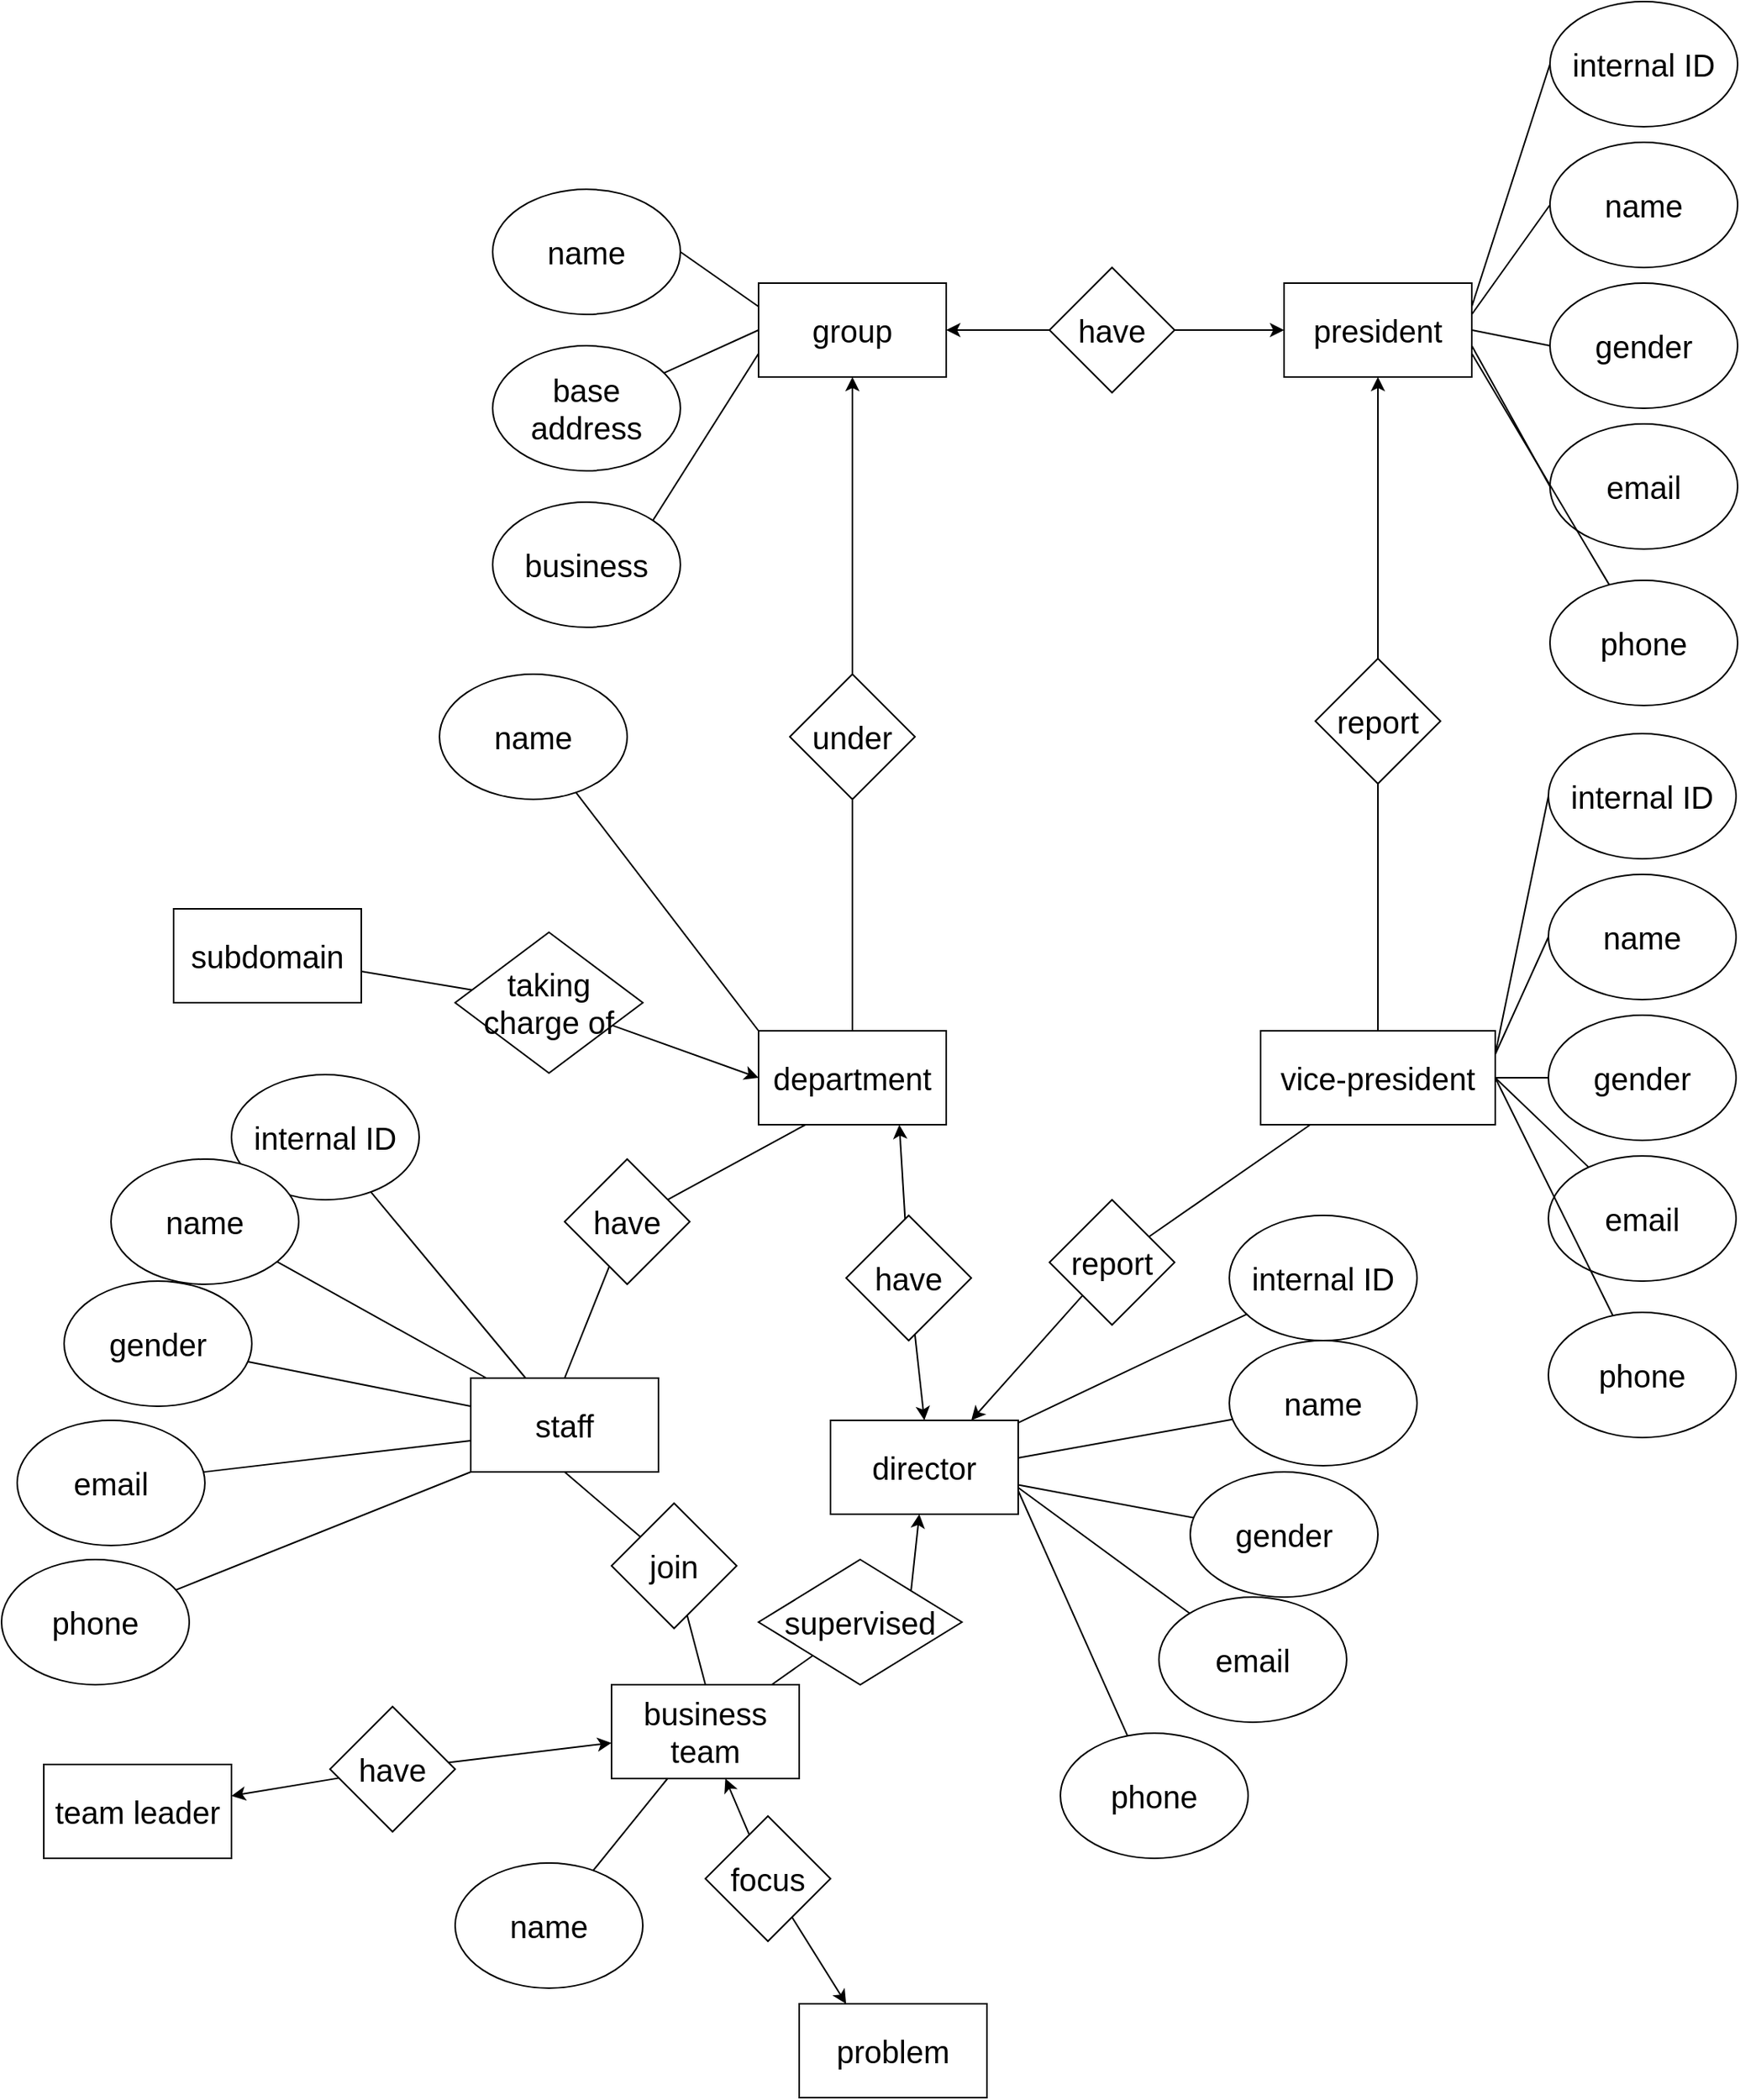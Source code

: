 <mxfile version="16.6.7" type="github">
  <diagram id="R2lEEEUBdFMjLlhIrx00" name="Page-1">
    <mxGraphModel dx="2305" dy="2092" grid="1" gridSize="10" guides="1" tooltips="1" connect="1" arrows="1" fold="1" page="1" pageScale="1" pageWidth="850" pageHeight="1100" math="0" shadow="0" extFonts="Permanent Marker^https://fonts.googleapis.com/css?family=Permanent+Marker">
      <root>
        <mxCell id="0" />
        <mxCell id="1" parent="0" />
        <mxCell id="hiLSk8dGG2SegRsiDta0-1" value="&lt;font style=&quot;font-size: 20px&quot;&gt;group&lt;/font&gt;" style="rounded=0;whiteSpace=wrap;html=1;" vertex="1" parent="1">
          <mxGeometry x="64" y="90" width="120" height="60" as="geometry" />
        </mxCell>
        <mxCell id="hiLSk8dGG2SegRsiDta0-2" value="president" style="rounded=0;whiteSpace=wrap;html=1;fontSize=20;" vertex="1" parent="1">
          <mxGeometry x="400" y="90" width="120" height="60" as="geometry" />
        </mxCell>
        <mxCell id="hiLSk8dGG2SegRsiDta0-3" value="vice-president" style="rounded=0;whiteSpace=wrap;html=1;fontSize=20;" vertex="1" parent="1">
          <mxGeometry x="385" y="568" width="150" height="60" as="geometry" />
        </mxCell>
        <mxCell id="hiLSk8dGG2SegRsiDta0-6" style="edgeStyle=none;rounded=0;orthogonalLoop=1;jettySize=auto;html=1;exitX=1;exitY=0.5;exitDx=0;exitDy=0;entryX=0;entryY=0.25;entryDx=0;entryDy=0;fontSize=20;strokeColor=default;endArrow=none;endFill=0;" edge="1" parent="1" source="hiLSk8dGG2SegRsiDta0-4" target="hiLSk8dGG2SegRsiDta0-1">
          <mxGeometry relative="1" as="geometry" />
        </mxCell>
        <mxCell id="hiLSk8dGG2SegRsiDta0-4" value="name" style="ellipse;whiteSpace=wrap;html=1;fontSize=20;" vertex="1" parent="1">
          <mxGeometry x="-106" y="30" width="120" height="80" as="geometry" />
        </mxCell>
        <mxCell id="hiLSk8dGG2SegRsiDta0-8" style="edgeStyle=none;rounded=0;orthogonalLoop=1;jettySize=auto;html=1;entryX=0;entryY=0.5;entryDx=0;entryDy=0;fontSize=20;endArrow=none;endFill=0;strokeColor=default;" edge="1" parent="1" source="hiLSk8dGG2SegRsiDta0-7" target="hiLSk8dGG2SegRsiDta0-1">
          <mxGeometry relative="1" as="geometry" />
        </mxCell>
        <mxCell id="hiLSk8dGG2SegRsiDta0-7" value="base address" style="ellipse;whiteSpace=wrap;html=1;fontSize=20;" vertex="1" parent="1">
          <mxGeometry x="-106" y="130" width="120" height="80" as="geometry" />
        </mxCell>
        <mxCell id="hiLSk8dGG2SegRsiDta0-10" style="edgeStyle=none;rounded=0;orthogonalLoop=1;jettySize=auto;html=1;exitX=1;exitY=0;exitDx=0;exitDy=0;entryX=0;entryY=0.75;entryDx=0;entryDy=0;fontSize=20;endArrow=none;endFill=0;strokeColor=default;" edge="1" parent="1" source="hiLSk8dGG2SegRsiDta0-9" target="hiLSk8dGG2SegRsiDta0-1">
          <mxGeometry relative="1" as="geometry" />
        </mxCell>
        <mxCell id="hiLSk8dGG2SegRsiDta0-9" value="business" style="ellipse;whiteSpace=wrap;html=1;fontSize=20;" vertex="1" parent="1">
          <mxGeometry x="-106" y="230" width="120" height="80" as="geometry" />
        </mxCell>
        <mxCell id="hiLSk8dGG2SegRsiDta0-16" style="edgeStyle=none;rounded=0;orthogonalLoop=1;jettySize=auto;html=1;exitX=0;exitY=0.5;exitDx=0;exitDy=0;entryX=1;entryY=0.25;entryDx=0;entryDy=0;fontSize=20;endArrow=none;endFill=0;strokeColor=default;" edge="1" parent="1" source="hiLSk8dGG2SegRsiDta0-11" target="hiLSk8dGG2SegRsiDta0-2">
          <mxGeometry relative="1" as="geometry" />
        </mxCell>
        <mxCell id="hiLSk8dGG2SegRsiDta0-11" value="internal ID" style="ellipse;whiteSpace=wrap;html=1;fontSize=20;" vertex="1" parent="1">
          <mxGeometry x="570" y="-90" width="120" height="80" as="geometry" />
        </mxCell>
        <mxCell id="hiLSk8dGG2SegRsiDta0-17" style="edgeStyle=none;rounded=0;orthogonalLoop=1;jettySize=auto;html=1;exitX=0;exitY=0.5;exitDx=0;exitDy=0;fontSize=20;endArrow=none;endFill=0;strokeColor=default;" edge="1" parent="1" source="hiLSk8dGG2SegRsiDta0-12">
          <mxGeometry relative="1" as="geometry">
            <mxPoint x="520" y="110" as="targetPoint" />
          </mxGeometry>
        </mxCell>
        <mxCell id="hiLSk8dGG2SegRsiDta0-12" value="name" style="ellipse;whiteSpace=wrap;html=1;fontSize=20;" vertex="1" parent="1">
          <mxGeometry x="570" width="120" height="80" as="geometry" />
        </mxCell>
        <mxCell id="hiLSk8dGG2SegRsiDta0-18" style="edgeStyle=none;rounded=0;orthogonalLoop=1;jettySize=auto;html=1;exitX=0;exitY=0.5;exitDx=0;exitDy=0;fontSize=20;endArrow=none;endFill=0;strokeColor=default;" edge="1" parent="1" source="hiLSk8dGG2SegRsiDta0-13">
          <mxGeometry relative="1" as="geometry">
            <mxPoint x="520" y="120" as="targetPoint" />
          </mxGeometry>
        </mxCell>
        <mxCell id="hiLSk8dGG2SegRsiDta0-13" value="gender" style="ellipse;whiteSpace=wrap;html=1;fontSize=20;" vertex="1" parent="1">
          <mxGeometry x="570" y="90" width="120" height="80" as="geometry" />
        </mxCell>
        <mxCell id="hiLSk8dGG2SegRsiDta0-19" style="edgeStyle=none;rounded=0;orthogonalLoop=1;jettySize=auto;html=1;exitX=0;exitY=0.5;exitDx=0;exitDy=0;fontSize=20;endArrow=none;endFill=0;strokeColor=default;" edge="1" parent="1" source="hiLSk8dGG2SegRsiDta0-14">
          <mxGeometry relative="1" as="geometry">
            <mxPoint x="520" y="130" as="targetPoint" />
          </mxGeometry>
        </mxCell>
        <mxCell id="hiLSk8dGG2SegRsiDta0-14" value="email" style="ellipse;whiteSpace=wrap;html=1;fontSize=20;" vertex="1" parent="1">
          <mxGeometry x="570" y="180" width="120" height="80" as="geometry" />
        </mxCell>
        <mxCell id="hiLSk8dGG2SegRsiDta0-20" style="edgeStyle=none;rounded=0;orthogonalLoop=1;jettySize=auto;html=1;fontSize=20;endArrow=none;endFill=0;strokeColor=default;entryX=1;entryY=0.75;entryDx=0;entryDy=0;" edge="1" parent="1" source="hiLSk8dGG2SegRsiDta0-15" target="hiLSk8dGG2SegRsiDta0-2">
          <mxGeometry relative="1" as="geometry">
            <mxPoint x="520" y="140" as="targetPoint" />
          </mxGeometry>
        </mxCell>
        <mxCell id="hiLSk8dGG2SegRsiDta0-15" value="phone" style="ellipse;whiteSpace=wrap;html=1;fontSize=20;" vertex="1" parent="1">
          <mxGeometry x="570" y="280" width="120" height="80" as="geometry" />
        </mxCell>
        <mxCell id="hiLSk8dGG2SegRsiDta0-26" style="edgeStyle=none;rounded=0;orthogonalLoop=1;jettySize=auto;html=1;exitX=0;exitY=0.5;exitDx=0;exitDy=0;entryX=1;entryY=0.25;entryDx=0;entryDy=0;fontSize=20;endArrow=none;endFill=0;strokeColor=default;" edge="1" parent="1" source="hiLSk8dGG2SegRsiDta0-21" target="hiLSk8dGG2SegRsiDta0-3">
          <mxGeometry relative="1" as="geometry" />
        </mxCell>
        <mxCell id="hiLSk8dGG2SegRsiDta0-21" value="internal ID" style="ellipse;whiteSpace=wrap;html=1;fontSize=20;" vertex="1" parent="1">
          <mxGeometry x="569" y="378" width="120" height="80" as="geometry" />
        </mxCell>
        <mxCell id="hiLSk8dGG2SegRsiDta0-27" style="edgeStyle=none;rounded=0;orthogonalLoop=1;jettySize=auto;html=1;exitX=0;exitY=0.5;exitDx=0;exitDy=0;fontSize=20;endArrow=none;endFill=0;strokeColor=default;entryX=1;entryY=0.25;entryDx=0;entryDy=0;" edge="1" parent="1" source="hiLSk8dGG2SegRsiDta0-22" target="hiLSk8dGG2SegRsiDta0-3">
          <mxGeometry relative="1" as="geometry">
            <mxPoint x="540" y="580" as="targetPoint" />
          </mxGeometry>
        </mxCell>
        <mxCell id="hiLSk8dGG2SegRsiDta0-22" value="name" style="ellipse;whiteSpace=wrap;html=1;fontSize=20;" vertex="1" parent="1">
          <mxGeometry x="569" y="468" width="120" height="80" as="geometry" />
        </mxCell>
        <mxCell id="hiLSk8dGG2SegRsiDta0-28" style="edgeStyle=none;rounded=0;orthogonalLoop=1;jettySize=auto;html=1;exitX=0;exitY=0.5;exitDx=0;exitDy=0;entryX=1;entryY=0.5;entryDx=0;entryDy=0;fontSize=20;endArrow=none;endFill=0;strokeColor=default;" edge="1" parent="1" source="hiLSk8dGG2SegRsiDta0-23" target="hiLSk8dGG2SegRsiDta0-3">
          <mxGeometry relative="1" as="geometry" />
        </mxCell>
        <mxCell id="hiLSk8dGG2SegRsiDta0-23" value="gender" style="ellipse;whiteSpace=wrap;html=1;fontSize=20;" vertex="1" parent="1">
          <mxGeometry x="569" y="558" width="120" height="80" as="geometry" />
        </mxCell>
        <mxCell id="hiLSk8dGG2SegRsiDta0-29" style="edgeStyle=none;rounded=0;orthogonalLoop=1;jettySize=auto;html=1;entryX=1;entryY=0.5;entryDx=0;entryDy=0;fontSize=20;endArrow=none;endFill=0;strokeColor=default;" edge="1" parent="1" source="hiLSk8dGG2SegRsiDta0-24" target="hiLSk8dGG2SegRsiDta0-3">
          <mxGeometry relative="1" as="geometry" />
        </mxCell>
        <mxCell id="hiLSk8dGG2SegRsiDta0-24" value="email" style="ellipse;whiteSpace=wrap;html=1;fontSize=20;" vertex="1" parent="1">
          <mxGeometry x="569" y="648" width="120" height="80" as="geometry" />
        </mxCell>
        <mxCell id="hiLSk8dGG2SegRsiDta0-30" style="edgeStyle=none;rounded=0;orthogonalLoop=1;jettySize=auto;html=1;entryX=1;entryY=0.5;entryDx=0;entryDy=0;fontSize=20;endArrow=none;endFill=0;strokeColor=default;" edge="1" parent="1" source="hiLSk8dGG2SegRsiDta0-25" target="hiLSk8dGG2SegRsiDta0-3">
          <mxGeometry relative="1" as="geometry" />
        </mxCell>
        <mxCell id="hiLSk8dGG2SegRsiDta0-25" value="phone" style="ellipse;whiteSpace=wrap;html=1;fontSize=20;" vertex="1" parent="1">
          <mxGeometry x="569" y="748" width="120" height="80" as="geometry" />
        </mxCell>
        <mxCell id="hiLSk8dGG2SegRsiDta0-32" style="edgeStyle=none;rounded=0;orthogonalLoop=1;jettySize=auto;html=1;fontSize=20;endArrow=none;endFill=0;strokeColor=default;" edge="1" parent="1" source="hiLSk8dGG2SegRsiDta0-31" target="hiLSk8dGG2SegRsiDta0-3">
          <mxGeometry relative="1" as="geometry" />
        </mxCell>
        <mxCell id="hiLSk8dGG2SegRsiDta0-34" style="edgeStyle=none;rounded=0;orthogonalLoop=1;jettySize=auto;html=1;entryX=0.5;entryY=1;entryDx=0;entryDy=0;fontSize=20;endArrow=classic;endFill=1;strokeColor=default;" edge="1" parent="1" source="hiLSk8dGG2SegRsiDta0-31" target="hiLSk8dGG2SegRsiDta0-2">
          <mxGeometry relative="1" as="geometry" />
        </mxCell>
        <mxCell id="hiLSk8dGG2SegRsiDta0-31" value="report" style="rhombus;whiteSpace=wrap;html=1;fontSize=20;" vertex="1" parent="1">
          <mxGeometry x="420" y="330" width="80" height="80" as="geometry" />
        </mxCell>
        <mxCell id="hiLSk8dGG2SegRsiDta0-38" style="edgeStyle=none;rounded=0;orthogonalLoop=1;jettySize=auto;html=1;entryX=1;entryY=0.5;entryDx=0;entryDy=0;fontSize=20;endArrow=classic;endFill=1;strokeColor=default;" edge="1" parent="1" source="hiLSk8dGG2SegRsiDta0-35" target="hiLSk8dGG2SegRsiDta0-1">
          <mxGeometry relative="1" as="geometry" />
        </mxCell>
        <mxCell id="hiLSk8dGG2SegRsiDta0-39" style="edgeStyle=none;rounded=0;orthogonalLoop=1;jettySize=auto;html=1;entryX=0;entryY=0.5;entryDx=0;entryDy=0;fontSize=20;endArrow=classic;endFill=1;strokeColor=default;" edge="1" parent="1" source="hiLSk8dGG2SegRsiDta0-35" target="hiLSk8dGG2SegRsiDta0-2">
          <mxGeometry relative="1" as="geometry" />
        </mxCell>
        <mxCell id="hiLSk8dGG2SegRsiDta0-35" value="have" style="rhombus;whiteSpace=wrap;html=1;fontSize=20;" vertex="1" parent="1">
          <mxGeometry x="250" y="80" width="80" height="80" as="geometry" />
        </mxCell>
        <mxCell id="hiLSk8dGG2SegRsiDta0-40" value="department" style="rounded=0;whiteSpace=wrap;html=1;fontSize=20;" vertex="1" parent="1">
          <mxGeometry x="64" y="568" width="120" height="60" as="geometry" />
        </mxCell>
        <mxCell id="hiLSk8dGG2SegRsiDta0-42" value="staff" style="rounded=0;whiteSpace=wrap;html=1;fontSize=20;" vertex="1" parent="1">
          <mxGeometry x="-120" y="790" width="120" height="60" as="geometry" />
        </mxCell>
        <mxCell id="hiLSk8dGG2SegRsiDta0-49" style="edgeStyle=none;rounded=0;orthogonalLoop=1;jettySize=auto;html=1;fontSize=20;endArrow=none;endFill=0;strokeColor=default;" edge="1" parent="1" source="hiLSk8dGG2SegRsiDta0-43" target="hiLSk8dGG2SegRsiDta0-42">
          <mxGeometry relative="1" as="geometry" />
        </mxCell>
        <mxCell id="hiLSk8dGG2SegRsiDta0-43" value="internal ID" style="ellipse;whiteSpace=wrap;html=1;fontSize=20;" vertex="1" parent="1">
          <mxGeometry x="-273" y="596" width="120" height="80" as="geometry" />
        </mxCell>
        <mxCell id="hiLSk8dGG2SegRsiDta0-50" style="edgeStyle=none;rounded=0;orthogonalLoop=1;jettySize=auto;html=1;fontSize=20;endArrow=none;endFill=0;strokeColor=default;" edge="1" parent="1" source="hiLSk8dGG2SegRsiDta0-44">
          <mxGeometry relative="1" as="geometry">
            <mxPoint x="-110" y="790" as="targetPoint" />
          </mxGeometry>
        </mxCell>
        <mxCell id="hiLSk8dGG2SegRsiDta0-44" value="name" style="ellipse;whiteSpace=wrap;html=1;fontSize=20;" vertex="1" parent="1">
          <mxGeometry x="-350" y="650" width="120" height="80" as="geometry" />
        </mxCell>
        <mxCell id="hiLSk8dGG2SegRsiDta0-51" style="edgeStyle=none;rounded=0;orthogonalLoop=1;jettySize=auto;html=1;fontSize=20;endArrow=none;endFill=0;strokeColor=default;" edge="1" parent="1" source="hiLSk8dGG2SegRsiDta0-45" target="hiLSk8dGG2SegRsiDta0-42">
          <mxGeometry relative="1" as="geometry" />
        </mxCell>
        <mxCell id="hiLSk8dGG2SegRsiDta0-45" value="gender" style="ellipse;whiteSpace=wrap;html=1;fontSize=20;" vertex="1" parent="1">
          <mxGeometry x="-380" y="728" width="120" height="80" as="geometry" />
        </mxCell>
        <mxCell id="hiLSk8dGG2SegRsiDta0-52" style="edgeStyle=none;rounded=0;orthogonalLoop=1;jettySize=auto;html=1;fontSize=20;endArrow=none;endFill=0;strokeColor=default;" edge="1" parent="1" source="hiLSk8dGG2SegRsiDta0-46">
          <mxGeometry relative="1" as="geometry">
            <mxPoint x="-120" y="830" as="targetPoint" />
          </mxGeometry>
        </mxCell>
        <mxCell id="hiLSk8dGG2SegRsiDta0-46" value="email" style="ellipse;whiteSpace=wrap;html=1;fontSize=20;" vertex="1" parent="1">
          <mxGeometry x="-410" y="817" width="120" height="80" as="geometry" />
        </mxCell>
        <mxCell id="hiLSk8dGG2SegRsiDta0-53" style="edgeStyle=none;rounded=0;orthogonalLoop=1;jettySize=auto;html=1;entryX=0;entryY=1;entryDx=0;entryDy=0;fontSize=20;endArrow=none;endFill=0;strokeColor=default;" edge="1" parent="1" source="hiLSk8dGG2SegRsiDta0-47" target="hiLSk8dGG2SegRsiDta0-42">
          <mxGeometry relative="1" as="geometry" />
        </mxCell>
        <mxCell id="hiLSk8dGG2SegRsiDta0-47" value="phone" style="ellipse;whiteSpace=wrap;html=1;fontSize=20;" vertex="1" parent="1">
          <mxGeometry x="-420" y="906" width="120" height="80" as="geometry" />
        </mxCell>
        <mxCell id="hiLSk8dGG2SegRsiDta0-55" style="edgeStyle=none;rounded=0;orthogonalLoop=1;jettySize=auto;html=1;entryX=0.5;entryY=0;entryDx=0;entryDy=0;fontSize=20;endArrow=none;endFill=0;strokeColor=default;" edge="1" parent="1" source="hiLSk8dGG2SegRsiDta0-54" target="hiLSk8dGG2SegRsiDta0-42">
          <mxGeometry relative="1" as="geometry" />
        </mxCell>
        <mxCell id="hiLSk8dGG2SegRsiDta0-56" style="edgeStyle=none;rounded=0;orthogonalLoop=1;jettySize=auto;html=1;entryX=0.25;entryY=1;entryDx=0;entryDy=0;fontSize=20;endArrow=none;endFill=0;strokeColor=default;" edge="1" parent="1" source="hiLSk8dGG2SegRsiDta0-54" target="hiLSk8dGG2SegRsiDta0-40">
          <mxGeometry relative="1" as="geometry" />
        </mxCell>
        <mxCell id="hiLSk8dGG2SegRsiDta0-54" value="have" style="rhombus;whiteSpace=wrap;html=1;fontSize=20;" vertex="1" parent="1">
          <mxGeometry x="-60" y="650" width="80" height="80" as="geometry" />
        </mxCell>
        <mxCell id="hiLSk8dGG2SegRsiDta0-58" style="edgeStyle=none;rounded=0;orthogonalLoop=1;jettySize=auto;html=1;entryX=0;entryY=0;entryDx=0;entryDy=0;fontSize=20;endArrow=none;endFill=0;strokeColor=default;" edge="1" parent="1" source="hiLSk8dGG2SegRsiDta0-57" target="hiLSk8dGG2SegRsiDta0-40">
          <mxGeometry relative="1" as="geometry" />
        </mxCell>
        <mxCell id="hiLSk8dGG2SegRsiDta0-57" value="name" style="ellipse;whiteSpace=wrap;html=1;fontSize=20;" vertex="1" parent="1">
          <mxGeometry x="-140" y="340" width="120" height="80" as="geometry" />
        </mxCell>
        <mxCell id="hiLSk8dGG2SegRsiDta0-64" value="director" style="rounded=0;whiteSpace=wrap;html=1;fontSize=20;" vertex="1" parent="1">
          <mxGeometry x="110" y="817" width="120" height="60" as="geometry" />
        </mxCell>
        <mxCell id="hiLSk8dGG2SegRsiDta0-65" style="edgeStyle=none;rounded=0;orthogonalLoop=1;jettySize=auto;html=1;fontSize=20;endArrow=none;endFill=0;strokeColor=default;" edge="1" parent="1" source="hiLSk8dGG2SegRsiDta0-66" target="hiLSk8dGG2SegRsiDta0-64">
          <mxGeometry relative="1" as="geometry" />
        </mxCell>
        <mxCell id="hiLSk8dGG2SegRsiDta0-66" value="internal ID" style="ellipse;whiteSpace=wrap;html=1;fontSize=20;" vertex="1" parent="1">
          <mxGeometry x="365" y="686" width="120" height="80" as="geometry" />
        </mxCell>
        <mxCell id="hiLSk8dGG2SegRsiDta0-78" style="edgeStyle=none;rounded=0;orthogonalLoop=1;jettySize=auto;html=1;entryX=1;entryY=0.4;entryDx=0;entryDy=0;entryPerimeter=0;fontSize=20;endArrow=none;endFill=0;strokeColor=default;" edge="1" parent="1" source="hiLSk8dGG2SegRsiDta0-68" target="hiLSk8dGG2SegRsiDta0-64">
          <mxGeometry relative="1" as="geometry" />
        </mxCell>
        <mxCell id="hiLSk8dGG2SegRsiDta0-68" value="name" style="ellipse;whiteSpace=wrap;html=1;fontSize=20;" vertex="1" parent="1">
          <mxGeometry x="365" y="766" width="120" height="80" as="geometry" />
        </mxCell>
        <mxCell id="hiLSk8dGG2SegRsiDta0-69" style="edgeStyle=none;rounded=0;orthogonalLoop=1;jettySize=auto;html=1;fontSize=20;endArrow=none;endFill=0;strokeColor=default;" edge="1" parent="1" source="hiLSk8dGG2SegRsiDta0-70" target="hiLSk8dGG2SegRsiDta0-64">
          <mxGeometry relative="1" as="geometry" />
        </mxCell>
        <mxCell id="hiLSk8dGG2SegRsiDta0-70" value="gender" style="ellipse;whiteSpace=wrap;html=1;fontSize=20;" vertex="1" parent="1">
          <mxGeometry x="340" y="850" width="120" height="80" as="geometry" />
        </mxCell>
        <mxCell id="hiLSk8dGG2SegRsiDta0-79" style="edgeStyle=none;rounded=0;orthogonalLoop=1;jettySize=auto;html=1;fontSize=20;endArrow=none;endFill=0;strokeColor=default;" edge="1" parent="1" source="hiLSk8dGG2SegRsiDta0-72">
          <mxGeometry relative="1" as="geometry">
            <mxPoint x="230" y="860" as="targetPoint" />
          </mxGeometry>
        </mxCell>
        <mxCell id="hiLSk8dGG2SegRsiDta0-72" value="email" style="ellipse;whiteSpace=wrap;html=1;fontSize=20;" vertex="1" parent="1">
          <mxGeometry x="320" y="930" width="120" height="80" as="geometry" />
        </mxCell>
        <mxCell id="hiLSk8dGG2SegRsiDta0-73" style="edgeStyle=none;rounded=0;orthogonalLoop=1;jettySize=auto;html=1;entryX=1;entryY=0.75;entryDx=0;entryDy=0;fontSize=20;endArrow=none;endFill=0;strokeColor=default;" edge="1" parent="1" source="hiLSk8dGG2SegRsiDta0-74" target="hiLSk8dGG2SegRsiDta0-64">
          <mxGeometry relative="1" as="geometry" />
        </mxCell>
        <mxCell id="hiLSk8dGG2SegRsiDta0-74" value="phone" style="ellipse;whiteSpace=wrap;html=1;fontSize=20;" vertex="1" parent="1">
          <mxGeometry x="257" y="1017" width="120" height="80" as="geometry" />
        </mxCell>
        <mxCell id="hiLSk8dGG2SegRsiDta0-75" style="edgeStyle=none;rounded=0;orthogonalLoop=1;jettySize=auto;html=1;entryX=0.5;entryY=0;entryDx=0;entryDy=0;fontSize=20;endArrow=classic;endFill=1;strokeColor=default;" edge="1" parent="1" source="hiLSk8dGG2SegRsiDta0-76" target="hiLSk8dGG2SegRsiDta0-64">
          <mxGeometry relative="1" as="geometry" />
        </mxCell>
        <mxCell id="hiLSk8dGG2SegRsiDta0-98" style="edgeStyle=none;rounded=0;orthogonalLoop=1;jettySize=auto;html=1;entryX=0.75;entryY=1;entryDx=0;entryDy=0;fontSize=20;endArrow=classic;endFill=1;strokeColor=default;" edge="1" parent="1" source="hiLSk8dGG2SegRsiDta0-76" target="hiLSk8dGG2SegRsiDta0-40">
          <mxGeometry relative="1" as="geometry" />
        </mxCell>
        <mxCell id="hiLSk8dGG2SegRsiDta0-76" value="have" style="rhombus;whiteSpace=wrap;html=1;fontSize=20;" vertex="1" parent="1">
          <mxGeometry x="120" y="686" width="80" height="80" as="geometry" />
        </mxCell>
        <mxCell id="hiLSk8dGG2SegRsiDta0-82" style="edgeStyle=none;rounded=0;orthogonalLoop=1;jettySize=auto;html=1;fontSize=20;endArrow=none;endFill=0;strokeColor=default;" edge="1" parent="1" source="hiLSk8dGG2SegRsiDta0-81" target="hiLSk8dGG2SegRsiDta0-3">
          <mxGeometry relative="1" as="geometry" />
        </mxCell>
        <mxCell id="hiLSk8dGG2SegRsiDta0-83" style="edgeStyle=none;rounded=0;orthogonalLoop=1;jettySize=auto;html=1;entryX=0.75;entryY=0;entryDx=0;entryDy=0;fontSize=20;endArrow=classic;endFill=1;strokeColor=default;" edge="1" parent="1" source="hiLSk8dGG2SegRsiDta0-81" target="hiLSk8dGG2SegRsiDta0-64">
          <mxGeometry relative="1" as="geometry" />
        </mxCell>
        <mxCell id="hiLSk8dGG2SegRsiDta0-81" value="report" style="rhombus;whiteSpace=wrap;html=1;fontSize=20;" vertex="1" parent="1">
          <mxGeometry x="250" y="676" width="80" height="80" as="geometry" />
        </mxCell>
        <mxCell id="hiLSk8dGG2SegRsiDta0-84" value="team leader" style="rounded=0;whiteSpace=wrap;html=1;fontSize=20;" vertex="1" parent="1">
          <mxGeometry x="-393" y="1037" width="120" height="60" as="geometry" />
        </mxCell>
        <mxCell id="hiLSk8dGG2SegRsiDta0-94" style="edgeStyle=none;rounded=0;orthogonalLoop=1;jettySize=auto;html=1;fontSize=20;endArrow=none;endFill=0;strokeColor=default;" edge="1" parent="1" source="hiLSk8dGG2SegRsiDta0-85" target="hiLSk8dGG2SegRsiDta0-93">
          <mxGeometry relative="1" as="geometry" />
        </mxCell>
        <mxCell id="hiLSk8dGG2SegRsiDta0-85" value="business team" style="rounded=0;whiteSpace=wrap;html=1;fontSize=20;" vertex="1" parent="1">
          <mxGeometry x="-30" y="986" width="120" height="60" as="geometry" />
        </mxCell>
        <mxCell id="hiLSk8dGG2SegRsiDta0-87" style="edgeStyle=none;rounded=0;orthogonalLoop=1;jettySize=auto;html=1;entryX=0.5;entryY=1;entryDx=0;entryDy=0;fontSize=20;endArrow=none;endFill=0;strokeColor=default;" edge="1" parent="1" source="hiLSk8dGG2SegRsiDta0-86" target="hiLSk8dGG2SegRsiDta0-42">
          <mxGeometry relative="1" as="geometry" />
        </mxCell>
        <mxCell id="hiLSk8dGG2SegRsiDta0-88" style="edgeStyle=none;rounded=0;orthogonalLoop=1;jettySize=auto;html=1;entryX=0.5;entryY=0;entryDx=0;entryDy=0;fontSize=20;endArrow=none;endFill=0;strokeColor=default;" edge="1" parent="1" source="hiLSk8dGG2SegRsiDta0-86" target="hiLSk8dGG2SegRsiDta0-85">
          <mxGeometry relative="1" as="geometry" />
        </mxCell>
        <mxCell id="hiLSk8dGG2SegRsiDta0-86" value="join" style="rhombus;whiteSpace=wrap;html=1;fontSize=20;" vertex="1" parent="1">
          <mxGeometry x="-30" y="870" width="80" height="80" as="geometry" />
        </mxCell>
        <mxCell id="hiLSk8dGG2SegRsiDta0-89" value="subdomain" style="rounded=0;whiteSpace=wrap;html=1;fontSize=20;" vertex="1" parent="1">
          <mxGeometry x="-310" y="490" width="120" height="60" as="geometry" />
        </mxCell>
        <mxCell id="hiLSk8dGG2SegRsiDta0-99" style="edgeStyle=none;rounded=0;orthogonalLoop=1;jettySize=auto;html=1;entryX=0;entryY=0.5;entryDx=0;entryDy=0;fontSize=20;endArrow=classic;endFill=1;strokeColor=default;" edge="1" parent="1" source="hiLSk8dGG2SegRsiDta0-90" target="hiLSk8dGG2SegRsiDta0-40">
          <mxGeometry relative="1" as="geometry" />
        </mxCell>
        <mxCell id="hiLSk8dGG2SegRsiDta0-100" style="edgeStyle=none;rounded=0;orthogonalLoop=1;jettySize=auto;html=1;fontSize=20;endArrow=none;endFill=0;strokeColor=default;" edge="1" parent="1" source="hiLSk8dGG2SegRsiDta0-90" target="hiLSk8dGG2SegRsiDta0-89">
          <mxGeometry relative="1" as="geometry" />
        </mxCell>
        <mxCell id="hiLSk8dGG2SegRsiDta0-90" value="taking charge of" style="rhombus;whiteSpace=wrap;html=1;fontSize=20;" vertex="1" parent="1">
          <mxGeometry x="-130" y="505" width="120" height="90" as="geometry" />
        </mxCell>
        <mxCell id="hiLSk8dGG2SegRsiDta0-96" style="edgeStyle=none;rounded=0;orthogonalLoop=1;jettySize=auto;html=1;exitX=1;exitY=0;exitDx=0;exitDy=0;fontSize=20;endArrow=classic;endFill=1;strokeColor=default;" edge="1" parent="1" source="hiLSk8dGG2SegRsiDta0-93" target="hiLSk8dGG2SegRsiDta0-64">
          <mxGeometry relative="1" as="geometry" />
        </mxCell>
        <mxCell id="hiLSk8dGG2SegRsiDta0-93" value="supervised" style="rhombus;whiteSpace=wrap;html=1;fontSize=20;" vertex="1" parent="1">
          <mxGeometry x="64" y="906" width="130" height="80" as="geometry" />
        </mxCell>
        <mxCell id="hiLSk8dGG2SegRsiDta0-111" style="edgeStyle=none;rounded=0;orthogonalLoop=1;jettySize=auto;html=1;fontSize=20;endArrow=none;endFill=0;strokeColor=default;" edge="1" parent="1" source="hiLSk8dGG2SegRsiDta0-101" target="hiLSk8dGG2SegRsiDta0-85">
          <mxGeometry relative="1" as="geometry" />
        </mxCell>
        <mxCell id="hiLSk8dGG2SegRsiDta0-101" value="name" style="ellipse;whiteSpace=wrap;html=1;fontSize=20;" vertex="1" parent="1">
          <mxGeometry x="-130" y="1100" width="120" height="80" as="geometry" />
        </mxCell>
        <mxCell id="hiLSk8dGG2SegRsiDta0-105" style="edgeStyle=none;rounded=0;orthogonalLoop=1;jettySize=auto;html=1;fontSize=20;endArrow=classic;endFill=1;strokeColor=default;" edge="1" parent="1" source="hiLSk8dGG2SegRsiDta0-104" target="hiLSk8dGG2SegRsiDta0-84">
          <mxGeometry relative="1" as="geometry" />
        </mxCell>
        <mxCell id="hiLSk8dGG2SegRsiDta0-106" style="edgeStyle=none;rounded=0;orthogonalLoop=1;jettySize=auto;html=1;fontSize=20;endArrow=classic;endFill=1;strokeColor=default;" edge="1" parent="1" source="hiLSk8dGG2SegRsiDta0-104" target="hiLSk8dGG2SegRsiDta0-85">
          <mxGeometry relative="1" as="geometry" />
        </mxCell>
        <mxCell id="hiLSk8dGG2SegRsiDta0-104" value="have" style="rhombus;whiteSpace=wrap;html=1;fontSize=20;" vertex="1" parent="1">
          <mxGeometry x="-210" y="1000" width="80" height="80" as="geometry" />
        </mxCell>
        <mxCell id="hiLSk8dGG2SegRsiDta0-107" value="problem" style="rounded=0;whiteSpace=wrap;html=1;fontSize=20;" vertex="1" parent="1">
          <mxGeometry x="90" y="1190" width="120" height="60" as="geometry" />
        </mxCell>
        <mxCell id="hiLSk8dGG2SegRsiDta0-109" style="edgeStyle=none;rounded=0;orthogonalLoop=1;jettySize=auto;html=1;fontSize=20;endArrow=classic;endFill=1;strokeColor=default;" edge="1" parent="1" source="hiLSk8dGG2SegRsiDta0-108" target="hiLSk8dGG2SegRsiDta0-85">
          <mxGeometry relative="1" as="geometry" />
        </mxCell>
        <mxCell id="hiLSk8dGG2SegRsiDta0-110" style="edgeStyle=none;rounded=0;orthogonalLoop=1;jettySize=auto;html=1;entryX=0.25;entryY=0;entryDx=0;entryDy=0;fontSize=20;endArrow=classic;endFill=1;strokeColor=default;" edge="1" parent="1" source="hiLSk8dGG2SegRsiDta0-108" target="hiLSk8dGG2SegRsiDta0-107">
          <mxGeometry relative="1" as="geometry" />
        </mxCell>
        <mxCell id="hiLSk8dGG2SegRsiDta0-108" value="focus" style="rhombus;whiteSpace=wrap;html=1;fontSize=20;" vertex="1" parent="1">
          <mxGeometry x="30" y="1070" width="80" height="80" as="geometry" />
        </mxCell>
        <mxCell id="hiLSk8dGG2SegRsiDta0-114" style="edgeStyle=none;rounded=0;orthogonalLoop=1;jettySize=auto;html=1;entryX=0.5;entryY=0;entryDx=0;entryDy=0;fontSize=20;endArrow=none;endFill=0;strokeColor=default;" edge="1" parent="1" source="hiLSk8dGG2SegRsiDta0-112" target="hiLSk8dGG2SegRsiDta0-40">
          <mxGeometry relative="1" as="geometry" />
        </mxCell>
        <mxCell id="hiLSk8dGG2SegRsiDta0-115" style="edgeStyle=none;rounded=0;orthogonalLoop=1;jettySize=auto;html=1;fontSize=20;endArrow=classic;endFill=1;strokeColor=default;" edge="1" parent="1" source="hiLSk8dGG2SegRsiDta0-112" target="hiLSk8dGG2SegRsiDta0-1">
          <mxGeometry relative="1" as="geometry" />
        </mxCell>
        <mxCell id="hiLSk8dGG2SegRsiDta0-112" value="under" style="rhombus;whiteSpace=wrap;html=1;fontSize=20;" vertex="1" parent="1">
          <mxGeometry x="84" y="340" width="80" height="80" as="geometry" />
        </mxCell>
      </root>
    </mxGraphModel>
  </diagram>
</mxfile>

